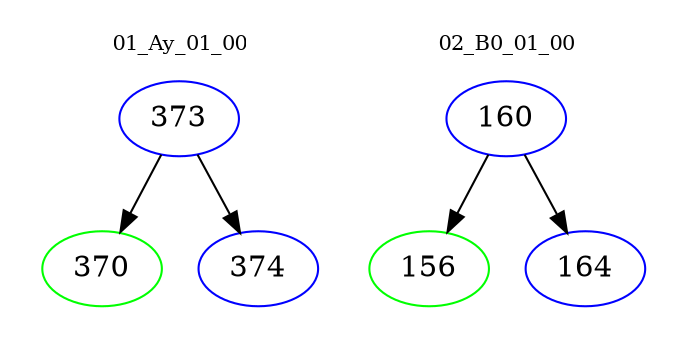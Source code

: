 digraph{
subgraph cluster_0 {
color = white
label = "01_Ay_01_00";
fontsize=10;
T0_373 [label="373", color="blue"]
T0_373 -> T0_370 [color="black"]
T0_370 [label="370", color="green"]
T0_373 -> T0_374 [color="black"]
T0_374 [label="374", color="blue"]
}
subgraph cluster_1 {
color = white
label = "02_B0_01_00";
fontsize=10;
T1_160 [label="160", color="blue"]
T1_160 -> T1_156 [color="black"]
T1_156 [label="156", color="green"]
T1_160 -> T1_164 [color="black"]
T1_164 [label="164", color="blue"]
}
}
